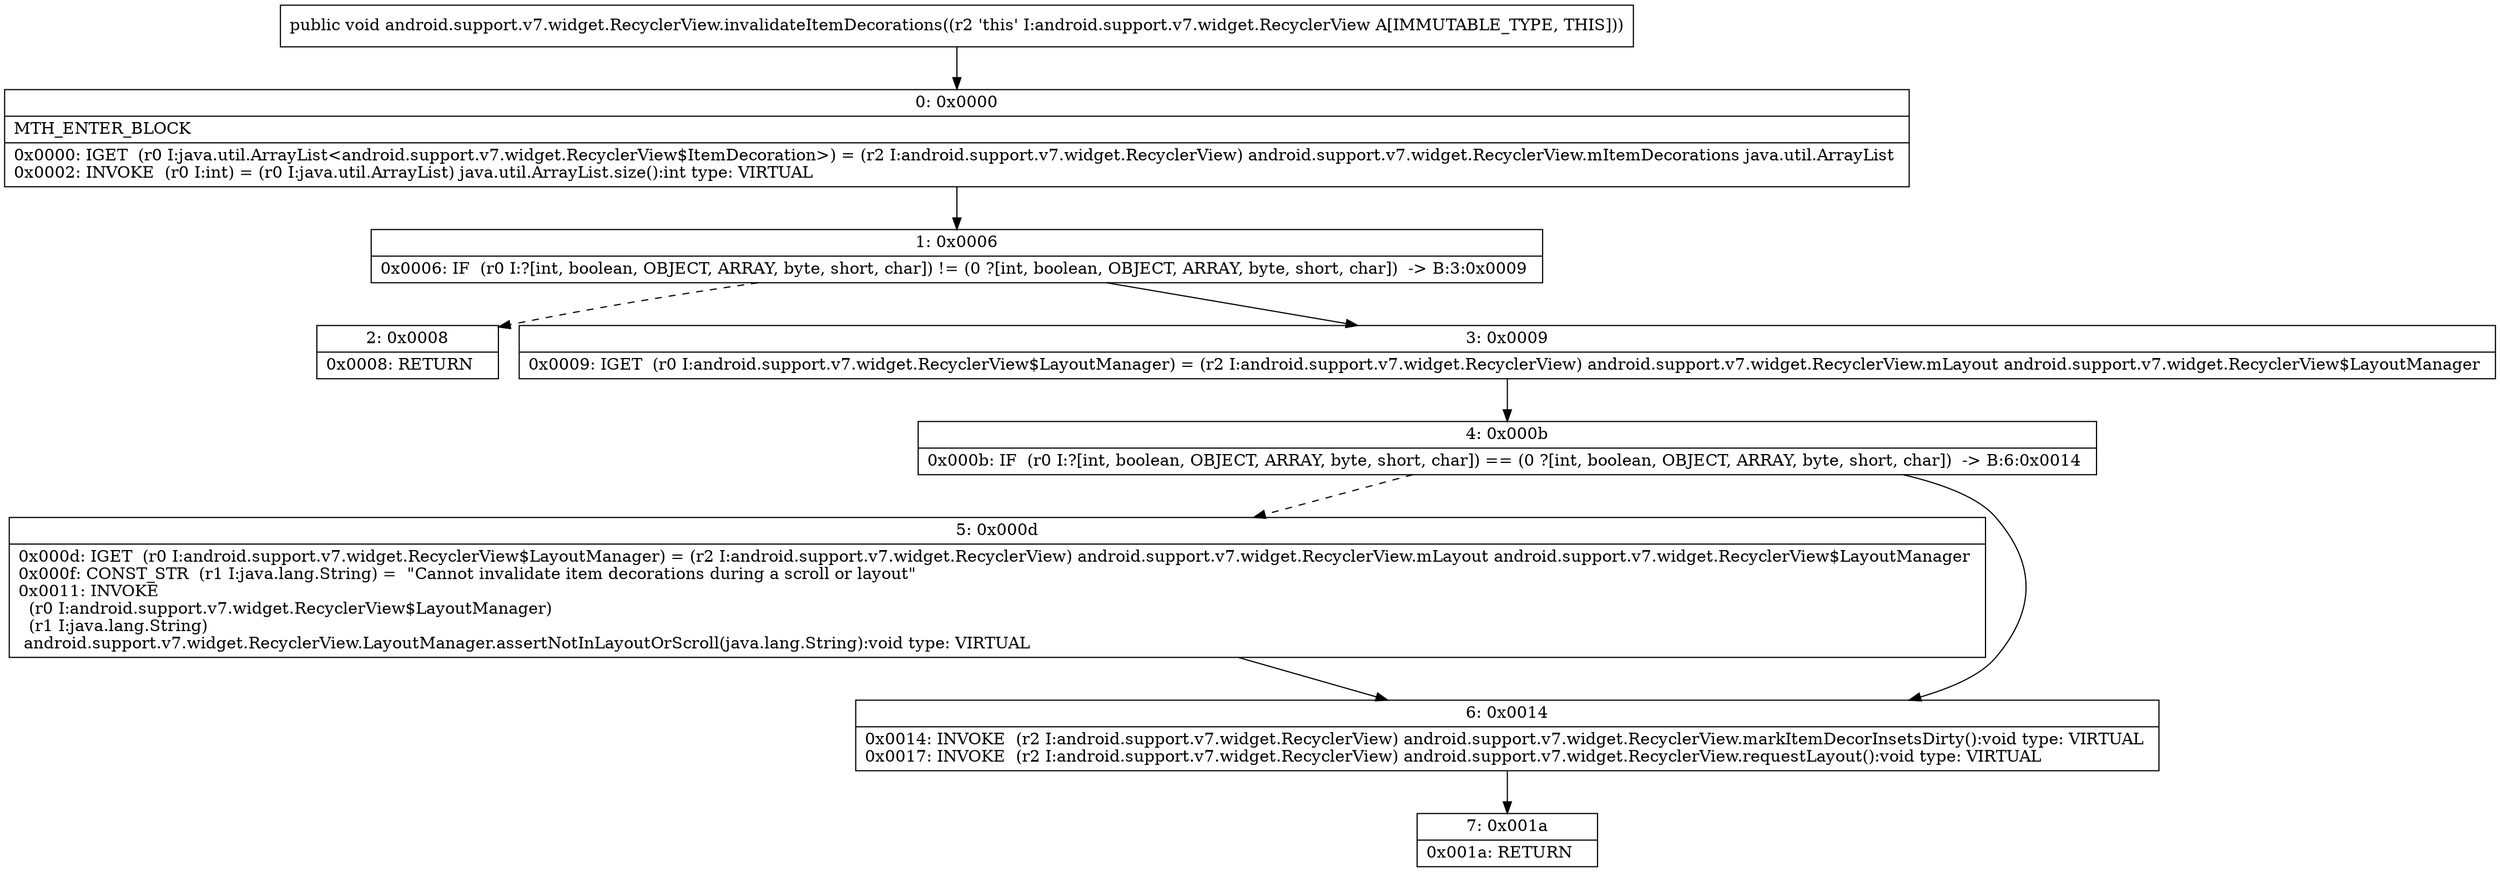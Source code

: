 digraph "CFG forandroid.support.v7.widget.RecyclerView.invalidateItemDecorations()V" {
Node_0 [shape=record,label="{0\:\ 0x0000|MTH_ENTER_BLOCK\l|0x0000: IGET  (r0 I:java.util.ArrayList\<android.support.v7.widget.RecyclerView$ItemDecoration\>) = (r2 I:android.support.v7.widget.RecyclerView) android.support.v7.widget.RecyclerView.mItemDecorations java.util.ArrayList \l0x0002: INVOKE  (r0 I:int) = (r0 I:java.util.ArrayList) java.util.ArrayList.size():int type: VIRTUAL \l}"];
Node_1 [shape=record,label="{1\:\ 0x0006|0x0006: IF  (r0 I:?[int, boolean, OBJECT, ARRAY, byte, short, char]) != (0 ?[int, boolean, OBJECT, ARRAY, byte, short, char])  \-\> B:3:0x0009 \l}"];
Node_2 [shape=record,label="{2\:\ 0x0008|0x0008: RETURN   \l}"];
Node_3 [shape=record,label="{3\:\ 0x0009|0x0009: IGET  (r0 I:android.support.v7.widget.RecyclerView$LayoutManager) = (r2 I:android.support.v7.widget.RecyclerView) android.support.v7.widget.RecyclerView.mLayout android.support.v7.widget.RecyclerView$LayoutManager \l}"];
Node_4 [shape=record,label="{4\:\ 0x000b|0x000b: IF  (r0 I:?[int, boolean, OBJECT, ARRAY, byte, short, char]) == (0 ?[int, boolean, OBJECT, ARRAY, byte, short, char])  \-\> B:6:0x0014 \l}"];
Node_5 [shape=record,label="{5\:\ 0x000d|0x000d: IGET  (r0 I:android.support.v7.widget.RecyclerView$LayoutManager) = (r2 I:android.support.v7.widget.RecyclerView) android.support.v7.widget.RecyclerView.mLayout android.support.v7.widget.RecyclerView$LayoutManager \l0x000f: CONST_STR  (r1 I:java.lang.String) =  \"Cannot invalidate item decorations during a scroll or layout\" \l0x0011: INVOKE  \l  (r0 I:android.support.v7.widget.RecyclerView$LayoutManager)\l  (r1 I:java.lang.String)\l android.support.v7.widget.RecyclerView.LayoutManager.assertNotInLayoutOrScroll(java.lang.String):void type: VIRTUAL \l}"];
Node_6 [shape=record,label="{6\:\ 0x0014|0x0014: INVOKE  (r2 I:android.support.v7.widget.RecyclerView) android.support.v7.widget.RecyclerView.markItemDecorInsetsDirty():void type: VIRTUAL \l0x0017: INVOKE  (r2 I:android.support.v7.widget.RecyclerView) android.support.v7.widget.RecyclerView.requestLayout():void type: VIRTUAL \l}"];
Node_7 [shape=record,label="{7\:\ 0x001a|0x001a: RETURN   \l}"];
MethodNode[shape=record,label="{public void android.support.v7.widget.RecyclerView.invalidateItemDecorations((r2 'this' I:android.support.v7.widget.RecyclerView A[IMMUTABLE_TYPE, THIS])) }"];
MethodNode -> Node_0;
Node_0 -> Node_1;
Node_1 -> Node_2[style=dashed];
Node_1 -> Node_3;
Node_3 -> Node_4;
Node_4 -> Node_5[style=dashed];
Node_4 -> Node_6;
Node_5 -> Node_6;
Node_6 -> Node_7;
}

